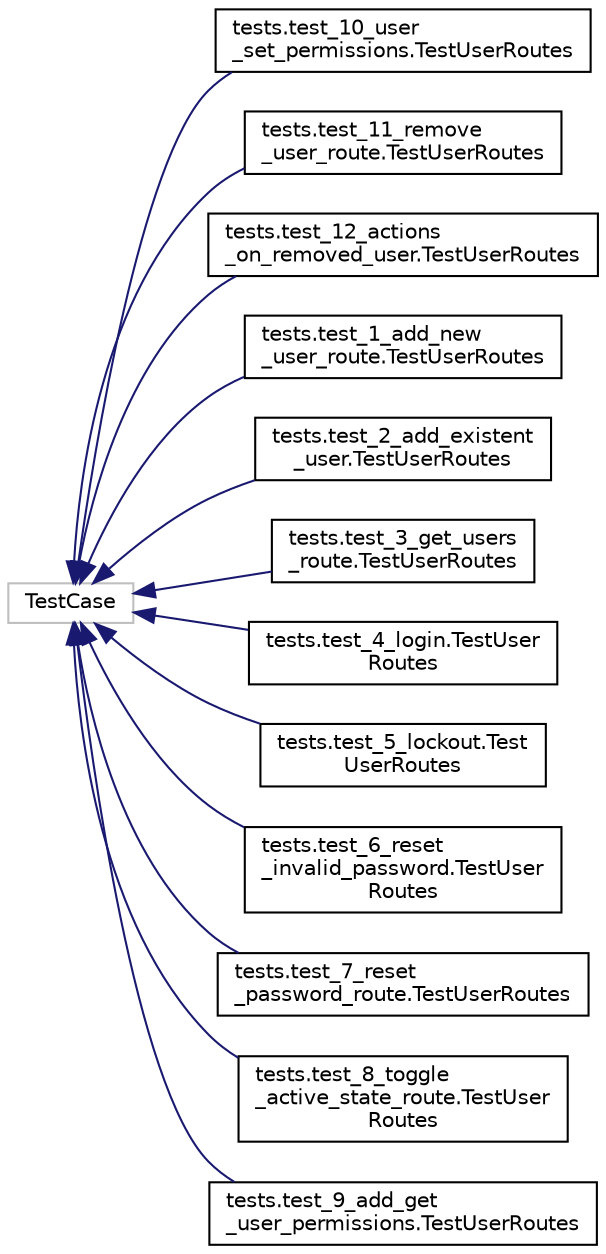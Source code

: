 digraph "Graphical Class Hierarchy"
{
  edge [fontname="Helvetica",fontsize="10",labelfontname="Helvetica",labelfontsize="10"];
  node [fontname="Helvetica",fontsize="10",shape=record];
  rankdir="LR";
  Node8 [label="TestCase",height=0.2,width=0.4,color="grey75", fillcolor="white", style="filled"];
  Node8 -> Node0 [dir="back",color="midnightblue",fontsize="10",style="solid",fontname="Helvetica"];
  Node0 [label="tests.test_10_user\l_set_permissions.TestUserRoutes",height=0.2,width=0.4,color="black", fillcolor="white", style="filled",URL="$classtests_1_1test__10__user__set__permissions_1_1_test_user_routes.html"];
  Node8 -> Node10 [dir="back",color="midnightblue",fontsize="10",style="solid",fontname="Helvetica"];
  Node10 [label="tests.test_11_remove\l_user_route.TestUserRoutes",height=0.2,width=0.4,color="black", fillcolor="white", style="filled",URL="$classtests_1_1test__11__remove__user__route_1_1_test_user_routes.html"];
  Node8 -> Node11 [dir="back",color="midnightblue",fontsize="10",style="solid",fontname="Helvetica"];
  Node11 [label="tests.test_12_actions\l_on_removed_user.TestUserRoutes",height=0.2,width=0.4,color="black", fillcolor="white", style="filled",URL="$classtests_1_1test__12__actions__on__removed__user_1_1_test_user_routes.html"];
  Node8 -> Node12 [dir="back",color="midnightblue",fontsize="10",style="solid",fontname="Helvetica"];
  Node12 [label="tests.test_1_add_new\l_user_route.TestUserRoutes",height=0.2,width=0.4,color="black", fillcolor="white", style="filled",URL="$classtests_1_1test__1__add__new__user__route_1_1_test_user_routes.html"];
  Node8 -> Node13 [dir="back",color="midnightblue",fontsize="10",style="solid",fontname="Helvetica"];
  Node13 [label="tests.test_2_add_existent\l_user.TestUserRoutes",height=0.2,width=0.4,color="black", fillcolor="white", style="filled",URL="$classtests_1_1test__2__add__existent__user_1_1_test_user_routes.html"];
  Node8 -> Node14 [dir="back",color="midnightblue",fontsize="10",style="solid",fontname="Helvetica"];
  Node14 [label="tests.test_3_get_users\l_route.TestUserRoutes",height=0.2,width=0.4,color="black", fillcolor="white", style="filled",URL="$classtests_1_1test__3__get__users__route_1_1_test_user_routes.html"];
  Node8 -> Node15 [dir="back",color="midnightblue",fontsize="10",style="solid",fontname="Helvetica"];
  Node15 [label="tests.test_4_login.TestUser\lRoutes",height=0.2,width=0.4,color="black", fillcolor="white", style="filled",URL="$classtests_1_1test__4__login_1_1_test_user_routes.html"];
  Node8 -> Node16 [dir="back",color="midnightblue",fontsize="10",style="solid",fontname="Helvetica"];
  Node16 [label="tests.test_5_lockout.Test\lUserRoutes",height=0.2,width=0.4,color="black", fillcolor="white", style="filled",URL="$classtests_1_1test__5__lockout_1_1_test_user_routes.html"];
  Node8 -> Node17 [dir="back",color="midnightblue",fontsize="10",style="solid",fontname="Helvetica"];
  Node17 [label="tests.test_6_reset\l_invalid_password.TestUser\lRoutes",height=0.2,width=0.4,color="black", fillcolor="white", style="filled",URL="$classtests_1_1test__6__reset__invalid__password_1_1_test_user_routes.html"];
  Node8 -> Node18 [dir="back",color="midnightblue",fontsize="10",style="solid",fontname="Helvetica"];
  Node18 [label="tests.test_7_reset\l_password_route.TestUserRoutes",height=0.2,width=0.4,color="black", fillcolor="white", style="filled",URL="$classtests_1_1test__7__reset__password__route_1_1_test_user_routes.html"];
  Node8 -> Node19 [dir="back",color="midnightblue",fontsize="10",style="solid",fontname="Helvetica"];
  Node19 [label="tests.test_8_toggle\l_active_state_route.TestUser\lRoutes",height=0.2,width=0.4,color="black", fillcolor="white", style="filled",URL="$classtests_1_1test__8__toggle__active__state__route_1_1_test_user_routes.html"];
  Node8 -> Node20 [dir="back",color="midnightblue",fontsize="10",style="solid",fontname="Helvetica"];
  Node20 [label="tests.test_9_add_get\l_user_permissions.TestUserRoutes",height=0.2,width=0.4,color="black", fillcolor="white", style="filled",URL="$classtests_1_1test__9__add__get__user__permissions_1_1_test_user_routes.html"];
}
